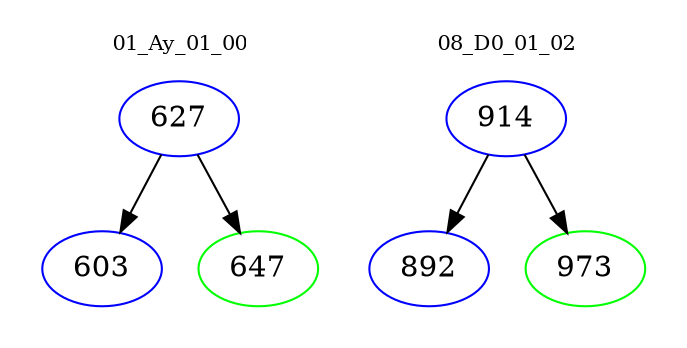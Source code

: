 digraph{
subgraph cluster_0 {
color = white
label = "01_Ay_01_00";
fontsize=10;
T0_627 [label="627", color="blue"]
T0_627 -> T0_603 [color="black"]
T0_603 [label="603", color="blue"]
T0_627 -> T0_647 [color="black"]
T0_647 [label="647", color="green"]
}
subgraph cluster_1 {
color = white
label = "08_D0_01_02";
fontsize=10;
T1_914 [label="914", color="blue"]
T1_914 -> T1_892 [color="black"]
T1_892 [label="892", color="blue"]
T1_914 -> T1_973 [color="black"]
T1_973 [label="973", color="green"]
}
}
